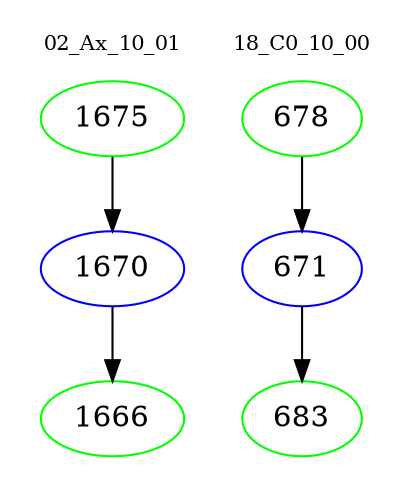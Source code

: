 digraph{
subgraph cluster_0 {
color = white
label = "02_Ax_10_01";
fontsize=10;
T0_1675 [label="1675", color="green"]
T0_1675 -> T0_1670 [color="black"]
T0_1670 [label="1670", color="blue"]
T0_1670 -> T0_1666 [color="black"]
T0_1666 [label="1666", color="green"]
}
subgraph cluster_1 {
color = white
label = "18_C0_10_00";
fontsize=10;
T1_678 [label="678", color="green"]
T1_678 -> T1_671 [color="black"]
T1_671 [label="671", color="blue"]
T1_671 -> T1_683 [color="black"]
T1_683 [label="683", color="green"]
}
}
